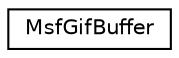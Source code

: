 digraph "Graphical Class Hierarchy"
{
 // LATEX_PDF_SIZE
  edge [fontname="Helvetica",fontsize="10",labelfontname="Helvetica",labelfontsize="10"];
  node [fontname="Helvetica",fontsize="10",shape=record];
  rankdir="LR";
  Node0 [label="MsfGifBuffer",height=0.2,width=0.4,color="black", fillcolor="white", style="filled",URL="$structMsfGifBuffer.html",tooltip=" "];
}

